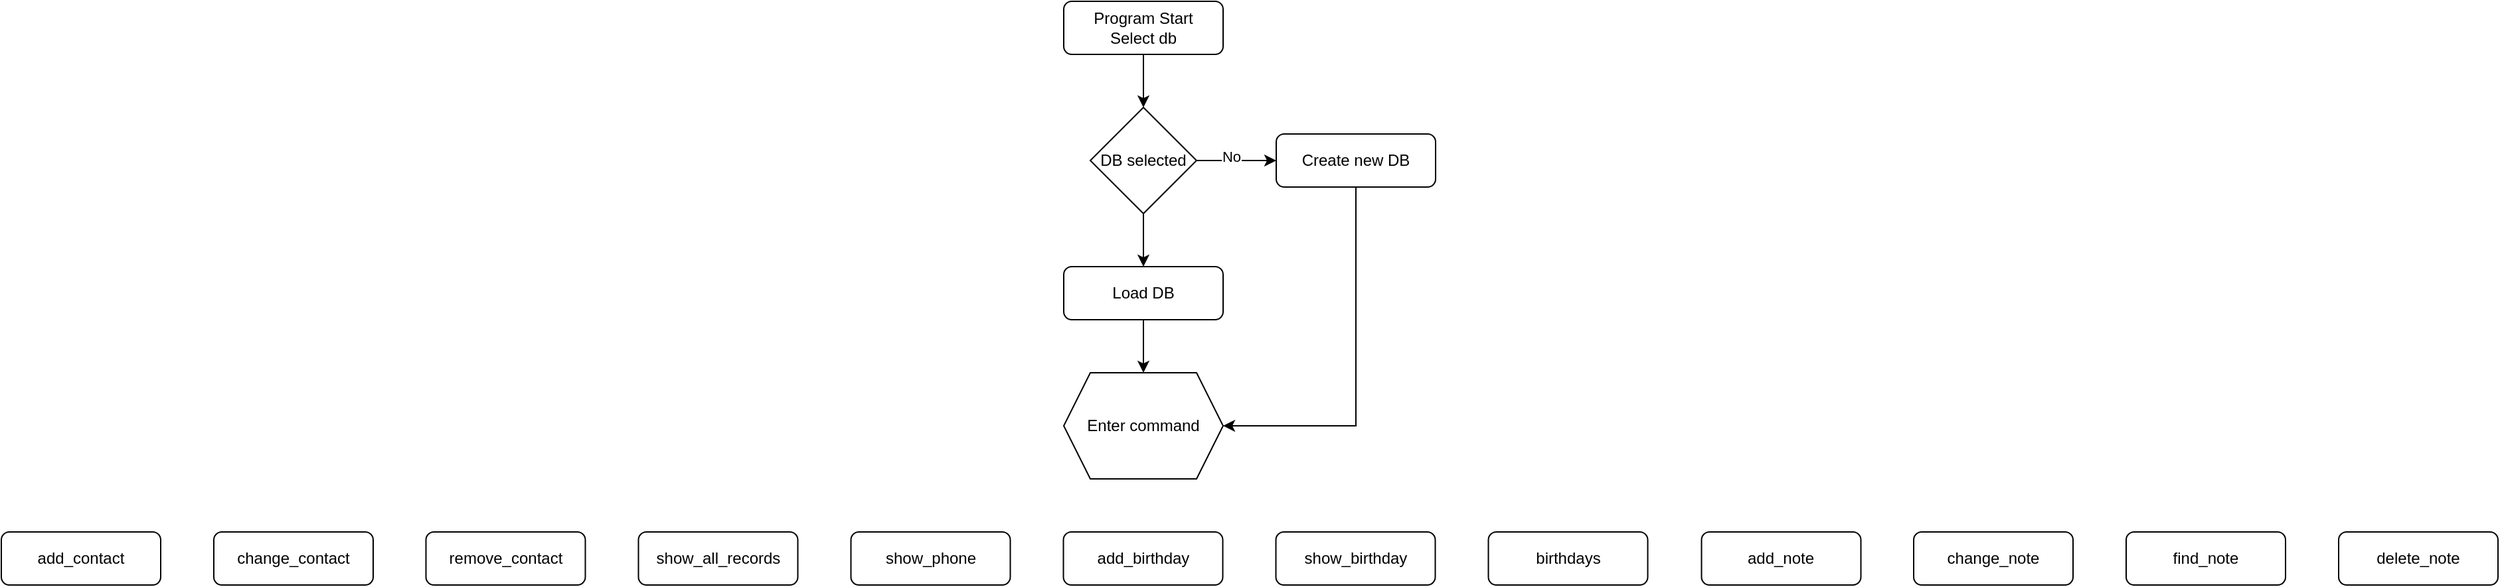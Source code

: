 <mxfile version="24.7.7">
  <diagram id="C5RBs43oDa-KdzZeNtuy" name="Page-1">
    <mxGraphModel dx="1760" dy="571" grid="1" gridSize="10" guides="1" tooltips="1" connect="1" arrows="1" fold="1" page="1" pageScale="1" pageWidth="827" pageHeight="1169" math="0" shadow="0">
      <root>
        <mxCell id="WIyWlLk6GJQsqaUBKTNV-0" />
        <mxCell id="WIyWlLk6GJQsqaUBKTNV-1" parent="WIyWlLk6GJQsqaUBKTNV-0" />
        <mxCell id="zArWD3oiDmWnV3UPEHup-2" style="edgeStyle=orthogonalEdgeStyle;rounded=0;orthogonalLoop=1;jettySize=auto;html=1;entryX=0.5;entryY=0;entryDx=0;entryDy=0;" edge="1" parent="WIyWlLk6GJQsqaUBKTNV-1" source="WIyWlLk6GJQsqaUBKTNV-3" target="zArWD3oiDmWnV3UPEHup-1">
          <mxGeometry relative="1" as="geometry" />
        </mxCell>
        <mxCell id="WIyWlLk6GJQsqaUBKTNV-3" value="Program Start&lt;div&gt;Select db&lt;/div&gt;" style="rounded=1;whiteSpace=wrap;html=1;fontSize=12;glass=0;strokeWidth=1;shadow=0;" parent="WIyWlLk6GJQsqaUBKTNV-1" vertex="1">
          <mxGeometry x="200" y="80" width="120" height="40" as="geometry" />
        </mxCell>
        <mxCell id="zArWD3oiDmWnV3UPEHup-12" style="edgeStyle=orthogonalEdgeStyle;rounded=0;orthogonalLoop=1;jettySize=auto;html=1;entryX=1;entryY=0.5;entryDx=0;entryDy=0;" edge="1" parent="WIyWlLk6GJQsqaUBKTNV-1" source="zArWD3oiDmWnV3UPEHup-0" target="zArWD3oiDmWnV3UPEHup-8">
          <mxGeometry relative="1" as="geometry">
            <Array as="points">
              <mxPoint x="420" y="400" />
            </Array>
          </mxGeometry>
        </mxCell>
        <mxCell id="zArWD3oiDmWnV3UPEHup-0" value="Create new DB" style="rounded=1;whiteSpace=wrap;html=1;fontSize=12;glass=0;strokeWidth=1;shadow=0;" vertex="1" parent="WIyWlLk6GJQsqaUBKTNV-1">
          <mxGeometry x="360" y="180" width="120" height="40" as="geometry" />
        </mxCell>
        <mxCell id="zArWD3oiDmWnV3UPEHup-3" style="edgeStyle=orthogonalEdgeStyle;rounded=0;orthogonalLoop=1;jettySize=auto;html=1;entryX=0;entryY=0.5;entryDx=0;entryDy=0;" edge="1" parent="WIyWlLk6GJQsqaUBKTNV-1" source="zArWD3oiDmWnV3UPEHup-1" target="zArWD3oiDmWnV3UPEHup-0">
          <mxGeometry relative="1" as="geometry" />
        </mxCell>
        <mxCell id="zArWD3oiDmWnV3UPEHup-13" value="No" style="edgeLabel;html=1;align=center;verticalAlign=middle;resizable=0;points=[];" vertex="1" connectable="0" parent="zArWD3oiDmWnV3UPEHup-3">
          <mxGeometry x="-0.133" y="3" relative="1" as="geometry">
            <mxPoint as="offset" />
          </mxGeometry>
        </mxCell>
        <mxCell id="zArWD3oiDmWnV3UPEHup-7" style="edgeStyle=orthogonalEdgeStyle;rounded=0;orthogonalLoop=1;jettySize=auto;html=1;entryX=0.5;entryY=0;entryDx=0;entryDy=0;" edge="1" parent="WIyWlLk6GJQsqaUBKTNV-1" source="zArWD3oiDmWnV3UPEHup-1">
          <mxGeometry relative="1" as="geometry">
            <mxPoint x="260" y="280" as="targetPoint" />
          </mxGeometry>
        </mxCell>
        <mxCell id="zArWD3oiDmWnV3UPEHup-1" value="DB selected" style="rhombus;whiteSpace=wrap;html=1;" vertex="1" parent="WIyWlLk6GJQsqaUBKTNV-1">
          <mxGeometry x="220" y="160" width="80" height="80" as="geometry" />
        </mxCell>
        <mxCell id="zArWD3oiDmWnV3UPEHup-8" value="Enter command" style="shape=hexagon;perimeter=hexagonPerimeter2;whiteSpace=wrap;html=1;fixedSize=1;" vertex="1" parent="WIyWlLk6GJQsqaUBKTNV-1">
          <mxGeometry x="200" y="360" width="120" height="80" as="geometry" />
        </mxCell>
        <mxCell id="zArWD3oiDmWnV3UPEHup-11" style="edgeStyle=orthogonalEdgeStyle;rounded=0;orthogonalLoop=1;jettySize=auto;html=1;" edge="1" parent="WIyWlLk6GJQsqaUBKTNV-1" source="zArWD3oiDmWnV3UPEHup-10" target="zArWD3oiDmWnV3UPEHup-8">
          <mxGeometry relative="1" as="geometry" />
        </mxCell>
        <mxCell id="zArWD3oiDmWnV3UPEHup-10" value="Load DB" style="rounded=1;whiteSpace=wrap;html=1;fontSize=12;glass=0;strokeWidth=1;shadow=0;" vertex="1" parent="WIyWlLk6GJQsqaUBKTNV-1">
          <mxGeometry x="200" y="280" width="120" height="40" as="geometry" />
        </mxCell>
        <mxCell id="zArWD3oiDmWnV3UPEHup-15" value="add_contact" style="rounded=1;whiteSpace=wrap;html=1;fontSize=12;glass=0;strokeWidth=1;shadow=0;" vertex="1" parent="WIyWlLk6GJQsqaUBKTNV-1">
          <mxGeometry x="-600" y="480" width="120" height="40" as="geometry" />
        </mxCell>
        <mxCell id="zArWD3oiDmWnV3UPEHup-16" value="change_contact" style="rounded=1;whiteSpace=wrap;html=1;fontSize=12;glass=0;strokeWidth=1;shadow=0;" vertex="1" parent="WIyWlLk6GJQsqaUBKTNV-1">
          <mxGeometry x="-440" y="480" width="120" height="40" as="geometry" />
        </mxCell>
        <mxCell id="zArWD3oiDmWnV3UPEHup-19" value="add_note" style="rounded=1;whiteSpace=wrap;html=1;fontSize=12;glass=0;strokeWidth=1;shadow=0;" vertex="1" parent="WIyWlLk6GJQsqaUBKTNV-1">
          <mxGeometry x="680.25" y="480" width="120" height="40" as="geometry" />
        </mxCell>
        <mxCell id="zArWD3oiDmWnV3UPEHup-20" value="birthdays" style="rounded=1;whiteSpace=wrap;html=1;fontSize=12;glass=0;strokeWidth=1;shadow=0;" vertex="1" parent="WIyWlLk6GJQsqaUBKTNV-1">
          <mxGeometry x="519.75" y="480" width="120" height="40" as="geometry" />
        </mxCell>
        <mxCell id="zArWD3oiDmWnV3UPEHup-21" value="show_birthday" style="rounded=1;whiteSpace=wrap;html=1;fontSize=12;glass=0;strokeWidth=1;shadow=0;" vertex="1" parent="WIyWlLk6GJQsqaUBKTNV-1">
          <mxGeometry x="359.75" y="480" width="120" height="40" as="geometry" />
        </mxCell>
        <mxCell id="zArWD3oiDmWnV3UPEHup-22" value="add_birthday" style="rounded=1;whiteSpace=wrap;html=1;fontSize=12;glass=0;strokeWidth=1;shadow=0;" vertex="1" parent="WIyWlLk6GJQsqaUBKTNV-1">
          <mxGeometry x="199.75" y="480" width="120" height="40" as="geometry" />
        </mxCell>
        <mxCell id="zArWD3oiDmWnV3UPEHup-23" value="show_phone" style="rounded=1;whiteSpace=wrap;html=1;fontSize=12;glass=0;strokeWidth=1;shadow=0;" vertex="1" parent="WIyWlLk6GJQsqaUBKTNV-1">
          <mxGeometry x="39.75" y="480" width="120" height="40" as="geometry" />
        </mxCell>
        <mxCell id="zArWD3oiDmWnV3UPEHup-24" value="show_all_records" style="rounded=1;whiteSpace=wrap;html=1;fontSize=12;glass=0;strokeWidth=1;shadow=0;" vertex="1" parent="WIyWlLk6GJQsqaUBKTNV-1">
          <mxGeometry x="-120.25" y="480" width="120" height="40" as="geometry" />
        </mxCell>
        <mxCell id="zArWD3oiDmWnV3UPEHup-25" value="remove_contact" style="rounded=1;whiteSpace=wrap;html=1;fontSize=12;glass=0;strokeWidth=1;shadow=0;" vertex="1" parent="WIyWlLk6GJQsqaUBKTNV-1">
          <mxGeometry x="-280.25" y="480" width="120" height="40" as="geometry" />
        </mxCell>
        <mxCell id="zArWD3oiDmWnV3UPEHup-26" value="change_note" style="rounded=1;whiteSpace=wrap;html=1;fontSize=12;glass=0;strokeWidth=1;shadow=0;" vertex="1" parent="WIyWlLk6GJQsqaUBKTNV-1">
          <mxGeometry x="840" y="480" width="120" height="40" as="geometry" />
        </mxCell>
        <mxCell id="zArWD3oiDmWnV3UPEHup-27" value="find_note" style="rounded=1;whiteSpace=wrap;html=1;fontSize=12;glass=0;strokeWidth=1;shadow=0;" vertex="1" parent="WIyWlLk6GJQsqaUBKTNV-1">
          <mxGeometry x="1000" y="480" width="120" height="40" as="geometry" />
        </mxCell>
        <mxCell id="zArWD3oiDmWnV3UPEHup-28" value="delete_note" style="rounded=1;whiteSpace=wrap;html=1;fontSize=12;glass=0;strokeWidth=1;shadow=0;" vertex="1" parent="WIyWlLk6GJQsqaUBKTNV-1">
          <mxGeometry x="1160" y="480" width="120" height="40" as="geometry" />
        </mxCell>
      </root>
    </mxGraphModel>
  </diagram>
</mxfile>
